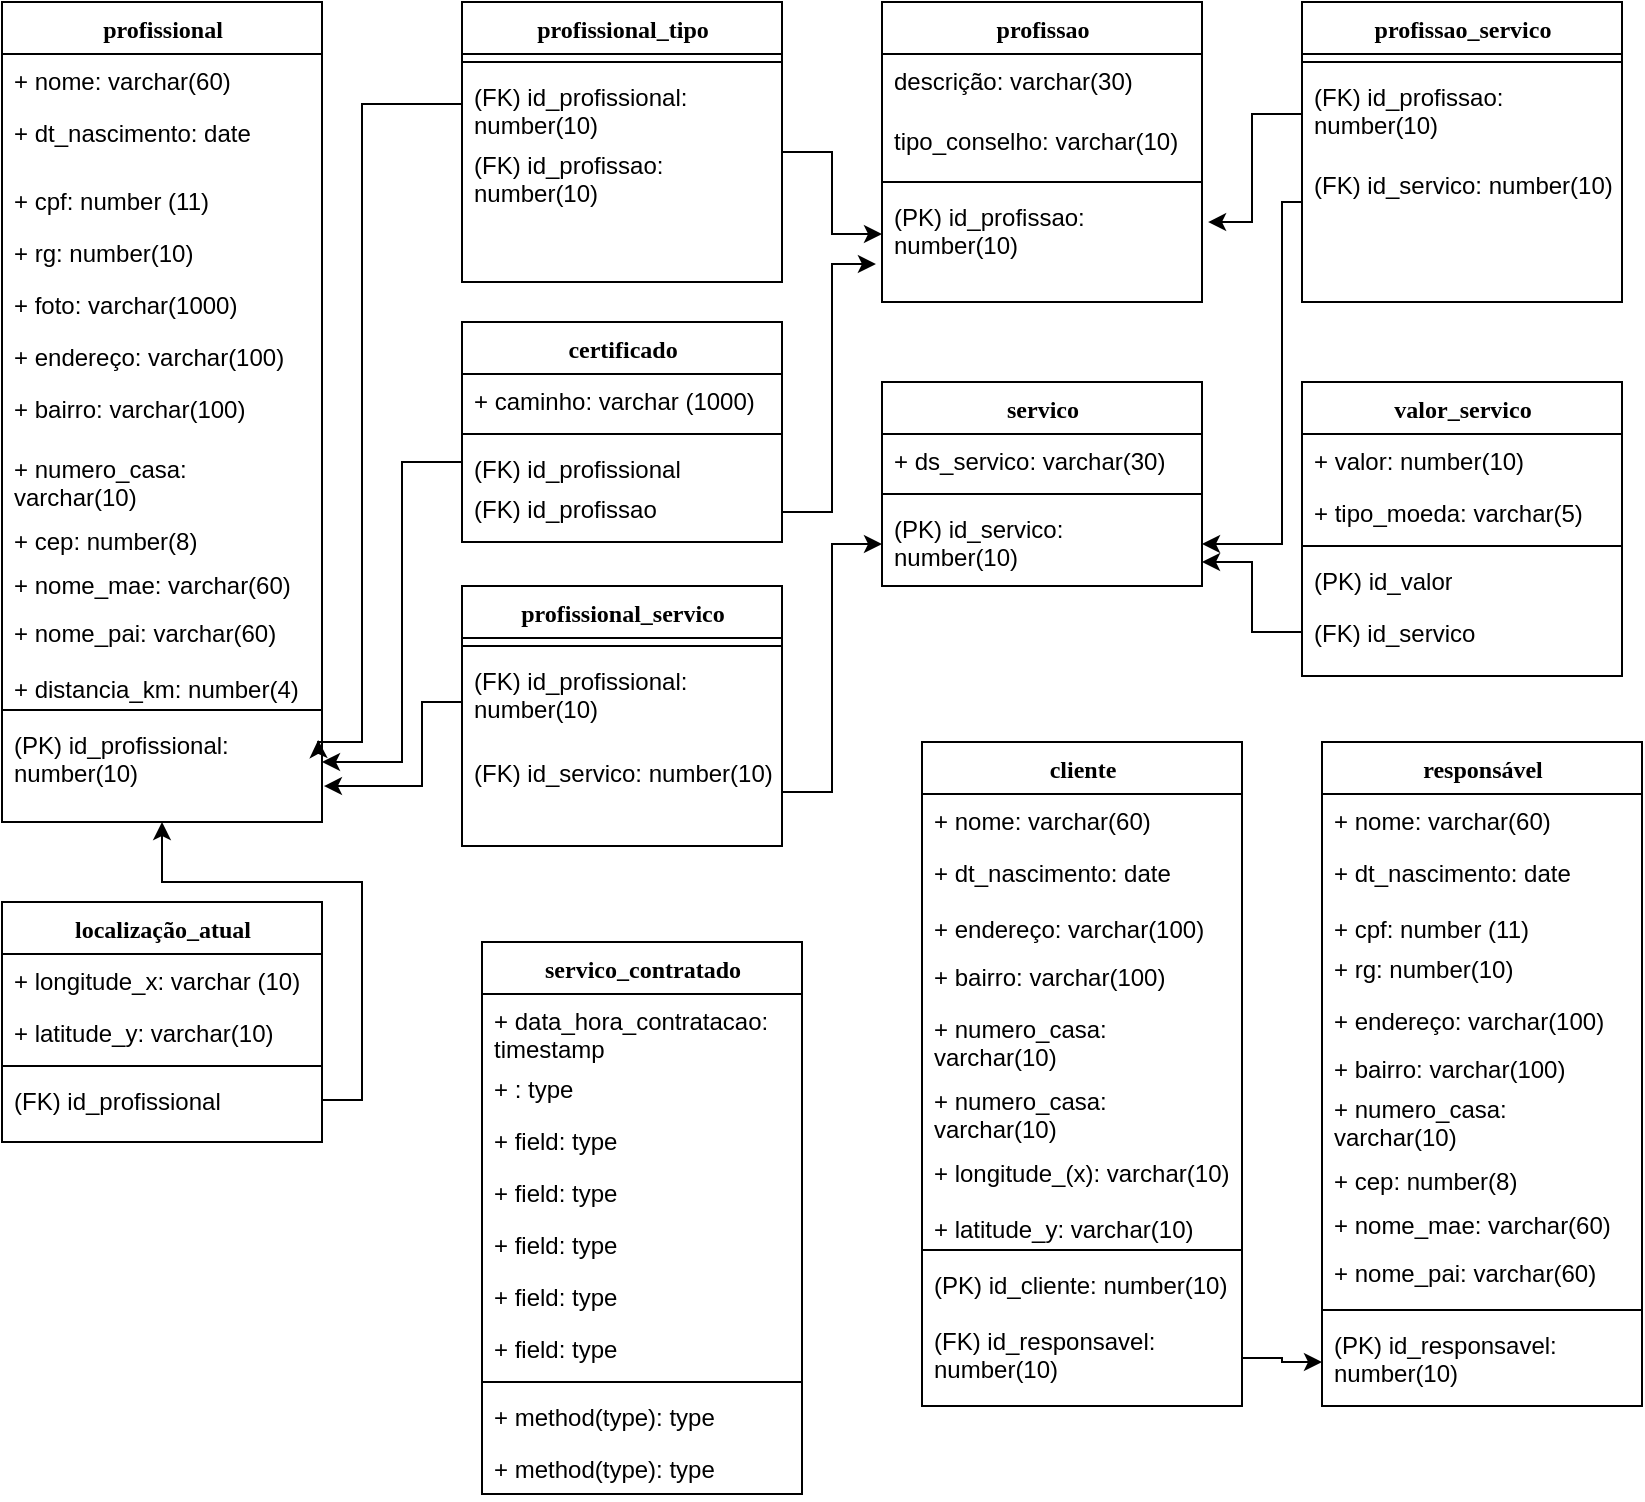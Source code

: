 <mxfile version="23.0.2" type="github">
  <diagram name="Page-1" id="9f46799a-70d6-7492-0946-bef42562c5a5">
    <mxGraphModel dx="794" dy="475" grid="1" gridSize="10" guides="1" tooltips="1" connect="1" arrows="1" fold="1" page="1" pageScale="1" pageWidth="1100" pageHeight="850" background="none" math="0" shadow="0">
      <root>
        <mxCell id="0" />
        <mxCell id="1" parent="0" />
        <mxCell id="78961159f06e98e8-17" value="profissional" style="swimlane;html=1;fontStyle=1;align=center;verticalAlign=top;childLayout=stackLayout;horizontal=1;startSize=26;horizontalStack=0;resizeParent=1;resizeLast=0;collapsible=1;marginBottom=0;swimlaneFillColor=#ffffff;rounded=0;shadow=0;comic=0;labelBackgroundColor=none;strokeWidth=1;fillColor=none;fontFamily=Verdana;fontSize=12" parent="1" vertex="1">
          <mxGeometry x="90" y="40" width="160" height="410" as="geometry" />
        </mxCell>
        <mxCell id="78961159f06e98e8-21" value="+ nome: varchar(60)" style="text;html=1;strokeColor=none;fillColor=none;align=left;verticalAlign=top;spacingLeft=4;spacingRight=4;whiteSpace=wrap;overflow=hidden;rotatable=0;points=[[0,0.5],[1,0.5]];portConstraint=eastwest;" parent="78961159f06e98e8-17" vertex="1">
          <mxGeometry y="26" width="160" height="26" as="geometry" />
        </mxCell>
        <mxCell id="78961159f06e98e8-23" value="+ dt_nascimento: date" style="text;html=1;strokeColor=none;fillColor=none;align=left;verticalAlign=top;spacingLeft=4;spacingRight=4;whiteSpace=wrap;overflow=hidden;rotatable=0;points=[[0,0.5],[1,0.5]];portConstraint=eastwest;" parent="78961159f06e98e8-17" vertex="1">
          <mxGeometry y="52" width="160" height="34" as="geometry" />
        </mxCell>
        <mxCell id="78961159f06e98e8-26" value="+ cpf: number (11)" style="text;html=1;strokeColor=none;fillColor=none;align=left;verticalAlign=top;spacingLeft=4;spacingRight=4;whiteSpace=wrap;overflow=hidden;rotatable=0;points=[[0,0.5],[1,0.5]];portConstraint=eastwest;" parent="78961159f06e98e8-17" vertex="1">
          <mxGeometry y="86" width="160" height="26" as="geometry" />
        </mxCell>
        <mxCell id="-5gncr0m-K-0K753k8j8-2" value="+ rg: number(10)" style="text;html=1;strokeColor=none;fillColor=none;align=left;verticalAlign=top;spacingLeft=4;spacingRight=4;whiteSpace=wrap;overflow=hidden;rotatable=0;points=[[0,0.5],[1,0.5]];portConstraint=eastwest;" vertex="1" parent="78961159f06e98e8-17">
          <mxGeometry y="112" width="160" height="26" as="geometry" />
        </mxCell>
        <mxCell id="-5gncr0m-K-0K753k8j8-3" value="+ foto: varchar(1000)" style="text;html=1;strokeColor=none;fillColor=none;align=left;verticalAlign=top;spacingLeft=4;spacingRight=4;whiteSpace=wrap;overflow=hidden;rotatable=0;points=[[0,0.5],[1,0.5]];portConstraint=eastwest;" vertex="1" parent="78961159f06e98e8-17">
          <mxGeometry y="138" width="160" height="26" as="geometry" />
        </mxCell>
        <mxCell id="-5gncr0m-K-0K753k8j8-4" value="+ endereço: varchar(100)" style="text;html=1;strokeColor=none;fillColor=none;align=left;verticalAlign=top;spacingLeft=4;spacingRight=4;whiteSpace=wrap;overflow=hidden;rotatable=0;points=[[0,0.5],[1,0.5]];portConstraint=eastwest;" vertex="1" parent="78961159f06e98e8-17">
          <mxGeometry y="164" width="160" height="26" as="geometry" />
        </mxCell>
        <mxCell id="-5gncr0m-K-0K753k8j8-5" value="+ bairro: varchar(100)" style="text;html=1;strokeColor=none;fillColor=none;align=left;verticalAlign=top;spacingLeft=4;spacingRight=4;whiteSpace=wrap;overflow=hidden;rotatable=0;points=[[0,0.5],[1,0.5]];portConstraint=eastwest;" vertex="1" parent="78961159f06e98e8-17">
          <mxGeometry y="190" width="160" height="30" as="geometry" />
        </mxCell>
        <mxCell id="-5gncr0m-K-0K753k8j8-6" value="+ numero_casa: varchar(10)" style="text;html=1;strokeColor=none;fillColor=none;align=left;verticalAlign=top;spacingLeft=4;spacingRight=4;whiteSpace=wrap;overflow=hidden;rotatable=0;points=[[0,0.5],[1,0.5]];portConstraint=eastwest;" vertex="1" parent="78961159f06e98e8-17">
          <mxGeometry y="220" width="160" height="36" as="geometry" />
        </mxCell>
        <mxCell id="-5gncr0m-K-0K753k8j8-49" value="+ cep: number(8)" style="text;html=1;strokeColor=none;fillColor=none;align=left;verticalAlign=top;spacingLeft=4;spacingRight=4;whiteSpace=wrap;overflow=hidden;rotatable=0;points=[[0,0.5],[1,0.5]];portConstraint=eastwest;" vertex="1" parent="78961159f06e98e8-17">
          <mxGeometry y="256" width="160" height="22" as="geometry" />
        </mxCell>
        <mxCell id="-5gncr0m-K-0K753k8j8-7" value="+ nome_mae: varchar(60)" style="text;html=1;strokeColor=none;fillColor=none;align=left;verticalAlign=top;spacingLeft=4;spacingRight=4;whiteSpace=wrap;overflow=hidden;rotatable=0;points=[[0,0.5],[1,0.5]];portConstraint=eastwest;" vertex="1" parent="78961159f06e98e8-17">
          <mxGeometry y="278" width="160" height="24" as="geometry" />
        </mxCell>
        <mxCell id="78961159f06e98e8-24" value="+ nome_pai: varchar(60)" style="text;html=1;strokeColor=none;fillColor=none;align=left;verticalAlign=top;spacingLeft=4;spacingRight=4;whiteSpace=wrap;overflow=hidden;rotatable=0;points=[[0,0.5],[1,0.5]];portConstraint=eastwest;" parent="78961159f06e98e8-17" vertex="1">
          <mxGeometry y="302" width="160" height="28" as="geometry" />
        </mxCell>
        <mxCell id="-5gncr0m-K-0K753k8j8-13" value="+ distancia_km: number(4)" style="text;html=1;strokeColor=none;fillColor=none;align=left;verticalAlign=top;spacingLeft=4;spacingRight=4;whiteSpace=wrap;overflow=hidden;rotatable=0;points=[[0,0.5],[1,0.5]];portConstraint=eastwest;" vertex="1" parent="78961159f06e98e8-17">
          <mxGeometry y="330" width="160" height="20" as="geometry" />
        </mxCell>
        <mxCell id="78961159f06e98e8-19" value="" style="line;html=1;strokeWidth=1;fillColor=none;align=left;verticalAlign=middle;spacingTop=-1;spacingLeft=3;spacingRight=3;rotatable=0;labelPosition=right;points=[];portConstraint=eastwest;" parent="78961159f06e98e8-17" vertex="1">
          <mxGeometry y="350" width="160" height="8" as="geometry" />
        </mxCell>
        <mxCell id="78961159f06e98e8-25" value="(PK) id_profissional: number(10)" style="text;html=1;strokeColor=none;fillColor=none;align=left;verticalAlign=top;spacingLeft=4;spacingRight=4;whiteSpace=wrap;overflow=hidden;rotatable=0;points=[[0,0.5],[1,0.5]];portConstraint=eastwest;" parent="78961159f06e98e8-17" vertex="1">
          <mxGeometry y="358" width="160" height="44" as="geometry" />
        </mxCell>
        <mxCell id="78961159f06e98e8-30" value="profissao" style="swimlane;html=1;fontStyle=1;align=center;verticalAlign=top;childLayout=stackLayout;horizontal=1;startSize=26;horizontalStack=0;resizeParent=1;resizeLast=0;collapsible=1;marginBottom=0;swimlaneFillColor=#ffffff;rounded=0;shadow=0;comic=0;labelBackgroundColor=none;strokeWidth=1;fillColor=none;fontFamily=Verdana;fontSize=12" parent="1" vertex="1">
          <mxGeometry x="530" y="40" width="160" height="150" as="geometry" />
        </mxCell>
        <mxCell id="78961159f06e98e8-32" value="descrição: varchar(30)" style="text;html=1;strokeColor=none;fillColor=none;align=left;verticalAlign=top;spacingLeft=4;spacingRight=4;whiteSpace=wrap;overflow=hidden;rotatable=0;points=[[0,0.5],[1,0.5]];portConstraint=eastwest;" parent="78961159f06e98e8-30" vertex="1">
          <mxGeometry y="26" width="160" height="30" as="geometry" />
        </mxCell>
        <mxCell id="-5gncr0m-K-0K753k8j8-1" value="tipo_conselho: varchar(10)" style="text;html=1;strokeColor=none;fillColor=none;align=left;verticalAlign=top;spacingLeft=4;spacingRight=4;whiteSpace=wrap;overflow=hidden;rotatable=0;points=[[0,0.5],[1,0.5]];portConstraint=eastwest;" vertex="1" parent="78961159f06e98e8-30">
          <mxGeometry y="56" width="160" height="30" as="geometry" />
        </mxCell>
        <mxCell id="78961159f06e98e8-38" value="" style="line;html=1;strokeWidth=1;fillColor=none;align=left;verticalAlign=middle;spacingTop=-1;spacingLeft=3;spacingRight=3;rotatable=0;labelPosition=right;points=[];portConstraint=eastwest;" parent="78961159f06e98e8-30" vertex="1">
          <mxGeometry y="86" width="160" height="8" as="geometry" />
        </mxCell>
        <mxCell id="78961159f06e98e8-31" value="(PK) id_profissao: number(10)" style="text;html=1;strokeColor=none;fillColor=none;align=left;verticalAlign=top;spacingLeft=4;spacingRight=4;whiteSpace=wrap;overflow=hidden;rotatable=0;points=[[0,0.5],[1,0.5]];portConstraint=eastwest;" parent="78961159f06e98e8-30" vertex="1">
          <mxGeometry y="94" width="160" height="44" as="geometry" />
        </mxCell>
        <mxCell id="78961159f06e98e8-43" value="servico" style="swimlane;html=1;fontStyle=1;align=center;verticalAlign=top;childLayout=stackLayout;horizontal=1;startSize=26;horizontalStack=0;resizeParent=1;resizeLast=0;collapsible=1;marginBottom=0;swimlaneFillColor=#ffffff;rounded=0;shadow=0;comic=0;labelBackgroundColor=none;strokeWidth=1;fillColor=none;fontFamily=Verdana;fontSize=12" parent="1" vertex="1">
          <mxGeometry x="530" y="230" width="160" height="102" as="geometry" />
        </mxCell>
        <mxCell id="78961159f06e98e8-44" value="+ ds_servico: varchar(30)" style="text;html=1;strokeColor=none;fillColor=none;align=left;verticalAlign=top;spacingLeft=4;spacingRight=4;whiteSpace=wrap;overflow=hidden;rotatable=0;points=[[0,0.5],[1,0.5]];portConstraint=eastwest;" parent="78961159f06e98e8-43" vertex="1">
          <mxGeometry y="26" width="160" height="26" as="geometry" />
        </mxCell>
        <mxCell id="78961159f06e98e8-51" value="" style="line;html=1;strokeWidth=1;fillColor=none;align=left;verticalAlign=middle;spacingTop=-1;spacingLeft=3;spacingRight=3;rotatable=0;labelPosition=right;points=[];portConstraint=eastwest;" parent="78961159f06e98e8-43" vertex="1">
          <mxGeometry y="52" width="160" height="8" as="geometry" />
        </mxCell>
        <mxCell id="78961159f06e98e8-52" value="(PK) id_servico: number(10)" style="text;html=1;strokeColor=none;fillColor=none;align=left;verticalAlign=top;spacingLeft=4;spacingRight=4;whiteSpace=wrap;overflow=hidden;rotatable=0;points=[[0,0.5],[1,0.5]];portConstraint=eastwest;" parent="78961159f06e98e8-43" vertex="1">
          <mxGeometry y="60" width="160" height="42" as="geometry" />
        </mxCell>
        <mxCell id="78961159f06e98e8-56" value="profissional_tipo" style="swimlane;html=1;fontStyle=1;align=center;verticalAlign=top;childLayout=stackLayout;horizontal=1;startSize=26;horizontalStack=0;resizeParent=1;resizeLast=0;collapsible=1;marginBottom=0;swimlaneFillColor=#ffffff;rounded=0;shadow=0;comic=0;labelBackgroundColor=none;strokeWidth=1;fillColor=none;fontFamily=Verdana;fontSize=12" parent="1" vertex="1">
          <mxGeometry x="320" y="40" width="160" height="140" as="geometry" />
        </mxCell>
        <mxCell id="78961159f06e98e8-64" value="" style="line;html=1;strokeWidth=1;fillColor=none;align=left;verticalAlign=middle;spacingTop=-1;spacingLeft=3;spacingRight=3;rotatable=0;labelPosition=right;points=[];portConstraint=eastwest;" parent="78961159f06e98e8-56" vertex="1">
          <mxGeometry y="26" width="160" height="8" as="geometry" />
        </mxCell>
        <mxCell id="78961159f06e98e8-57" value="(FK) id_profissional: number(10)" style="text;html=1;strokeColor=none;fillColor=none;align=left;verticalAlign=top;spacingLeft=4;spacingRight=4;whiteSpace=wrap;overflow=hidden;rotatable=0;points=[[0,0.5],[1,0.5]];portConstraint=eastwest;" parent="78961159f06e98e8-56" vertex="1">
          <mxGeometry y="34" width="160" height="34" as="geometry" />
        </mxCell>
        <mxCell id="-5gncr0m-K-0K753k8j8-11" value="(FK) id_profissao: number(10)" style="text;strokeColor=none;align=left;fillColor=none;html=1;verticalAlign=top;whiteSpace=wrap;rounded=0;spacingLeft=4;" vertex="1" parent="78961159f06e98e8-56">
          <mxGeometry y="68" width="160" height="14" as="geometry" />
        </mxCell>
        <mxCell id="-5gncr0m-K-0K753k8j8-50" style="edgeStyle=orthogonalEdgeStyle;rounded=0;orthogonalLoop=1;jettySize=auto;html=1;entryX=0.5;entryY=1;entryDx=0;entryDy=0;exitX=1;exitY=0.5;exitDx=0;exitDy=0;" edge="1" parent="1" source="78961159f06e98e8-78" target="78961159f06e98e8-17">
          <mxGeometry relative="1" as="geometry">
            <Array as="points">
              <mxPoint x="270" y="589" />
              <mxPoint x="270" y="480" />
              <mxPoint x="170" y="480" />
            </Array>
          </mxGeometry>
        </mxCell>
        <mxCell id="78961159f06e98e8-69" value="localização_atual" style="swimlane;html=1;fontStyle=1;align=center;verticalAlign=top;childLayout=stackLayout;horizontal=1;startSize=26;horizontalStack=0;resizeParent=1;resizeLast=0;collapsible=1;marginBottom=0;swimlaneFillColor=#ffffff;rounded=0;shadow=0;comic=0;labelBackgroundColor=none;strokeWidth=1;fillColor=none;fontFamily=Verdana;fontSize=12" parent="1" vertex="1">
          <mxGeometry x="90" y="490" width="160" height="120" as="geometry" />
        </mxCell>
        <mxCell id="78961159f06e98e8-70" value="+ longitude_x: varchar (10)" style="text;html=1;strokeColor=none;fillColor=none;align=left;verticalAlign=top;spacingLeft=4;spacingRight=4;whiteSpace=wrap;overflow=hidden;rotatable=0;points=[[0,0.5],[1,0.5]];portConstraint=eastwest;" parent="78961159f06e98e8-69" vertex="1">
          <mxGeometry y="26" width="160" height="26" as="geometry" />
        </mxCell>
        <mxCell id="78961159f06e98e8-71" value="+ latitude_y: varchar(10)" style="text;html=1;strokeColor=none;fillColor=none;align=left;verticalAlign=top;spacingLeft=4;spacingRight=4;whiteSpace=wrap;overflow=hidden;rotatable=0;points=[[0,0.5],[1,0.5]];portConstraint=eastwest;" parent="78961159f06e98e8-69" vertex="1">
          <mxGeometry y="52" width="160" height="26" as="geometry" />
        </mxCell>
        <mxCell id="78961159f06e98e8-77" value="" style="line;html=1;strokeWidth=1;fillColor=none;align=left;verticalAlign=middle;spacingTop=-1;spacingLeft=3;spacingRight=3;rotatable=0;labelPosition=right;points=[];portConstraint=eastwest;" parent="78961159f06e98e8-69" vertex="1">
          <mxGeometry y="78" width="160" height="8" as="geometry" />
        </mxCell>
        <mxCell id="78961159f06e98e8-78" value="(FK) id_profissional" style="text;html=1;strokeColor=none;fillColor=none;align=left;verticalAlign=top;spacingLeft=4;spacingRight=4;whiteSpace=wrap;overflow=hidden;rotatable=0;points=[[0,0.5],[1,0.5]];portConstraint=eastwest;" parent="78961159f06e98e8-69" vertex="1">
          <mxGeometry y="86" width="160" height="26" as="geometry" />
        </mxCell>
        <mxCell id="78961159f06e98e8-82" value="servico_contratado" style="swimlane;html=1;fontStyle=1;align=center;verticalAlign=top;childLayout=stackLayout;horizontal=1;startSize=26;horizontalStack=0;resizeParent=1;resizeLast=0;collapsible=1;marginBottom=0;swimlaneFillColor=#ffffff;rounded=0;shadow=0;comic=0;labelBackgroundColor=none;strokeWidth=1;fillColor=none;fontFamily=Verdana;fontSize=12" parent="1" vertex="1">
          <mxGeometry x="330" y="510" width="160" height="276" as="geometry" />
        </mxCell>
        <mxCell id="78961159f06e98e8-83" value="+ data_hora_contratacao: timestamp" style="text;html=1;strokeColor=none;fillColor=none;align=left;verticalAlign=top;spacingLeft=4;spacingRight=4;whiteSpace=wrap;overflow=hidden;rotatable=0;points=[[0,0.5],[1,0.5]];portConstraint=eastwest;" parent="78961159f06e98e8-82" vertex="1">
          <mxGeometry y="26" width="160" height="34" as="geometry" />
        </mxCell>
        <mxCell id="78961159f06e98e8-84" value="+ : type" style="text;html=1;strokeColor=none;fillColor=none;align=left;verticalAlign=top;spacingLeft=4;spacingRight=4;whiteSpace=wrap;overflow=hidden;rotatable=0;points=[[0,0.5],[1,0.5]];portConstraint=eastwest;" parent="78961159f06e98e8-82" vertex="1">
          <mxGeometry y="60" width="160" height="26" as="geometry" />
        </mxCell>
        <mxCell id="78961159f06e98e8-85" value="+ field: type" style="text;html=1;strokeColor=none;fillColor=none;align=left;verticalAlign=top;spacingLeft=4;spacingRight=4;whiteSpace=wrap;overflow=hidden;rotatable=0;points=[[0,0.5],[1,0.5]];portConstraint=eastwest;" parent="78961159f06e98e8-82" vertex="1">
          <mxGeometry y="86" width="160" height="26" as="geometry" />
        </mxCell>
        <mxCell id="78961159f06e98e8-86" value="+ field: type" style="text;html=1;strokeColor=none;fillColor=none;align=left;verticalAlign=top;spacingLeft=4;spacingRight=4;whiteSpace=wrap;overflow=hidden;rotatable=0;points=[[0,0.5],[1,0.5]];portConstraint=eastwest;" parent="78961159f06e98e8-82" vertex="1">
          <mxGeometry y="112" width="160" height="26" as="geometry" />
        </mxCell>
        <mxCell id="78961159f06e98e8-87" value="+ field: type" style="text;html=1;strokeColor=none;fillColor=none;align=left;verticalAlign=top;spacingLeft=4;spacingRight=4;whiteSpace=wrap;overflow=hidden;rotatable=0;points=[[0,0.5],[1,0.5]];portConstraint=eastwest;" parent="78961159f06e98e8-82" vertex="1">
          <mxGeometry y="138" width="160" height="26" as="geometry" />
        </mxCell>
        <mxCell id="78961159f06e98e8-88" value="+ field: type" style="text;html=1;strokeColor=none;fillColor=none;align=left;verticalAlign=top;spacingLeft=4;spacingRight=4;whiteSpace=wrap;overflow=hidden;rotatable=0;points=[[0,0.5],[1,0.5]];portConstraint=eastwest;" parent="78961159f06e98e8-82" vertex="1">
          <mxGeometry y="164" width="160" height="26" as="geometry" />
        </mxCell>
        <mxCell id="78961159f06e98e8-89" value="+ field: type" style="text;html=1;strokeColor=none;fillColor=none;align=left;verticalAlign=top;spacingLeft=4;spacingRight=4;whiteSpace=wrap;overflow=hidden;rotatable=0;points=[[0,0.5],[1,0.5]];portConstraint=eastwest;" parent="78961159f06e98e8-82" vertex="1">
          <mxGeometry y="190" width="160" height="26" as="geometry" />
        </mxCell>
        <mxCell id="78961159f06e98e8-90" value="" style="line;html=1;strokeWidth=1;fillColor=none;align=left;verticalAlign=middle;spacingTop=-1;spacingLeft=3;spacingRight=3;rotatable=0;labelPosition=right;points=[];portConstraint=eastwest;" parent="78961159f06e98e8-82" vertex="1">
          <mxGeometry y="216" width="160" height="8" as="geometry" />
        </mxCell>
        <mxCell id="78961159f06e98e8-91" value="+ method(type): type" style="text;html=1;strokeColor=none;fillColor=none;align=left;verticalAlign=top;spacingLeft=4;spacingRight=4;whiteSpace=wrap;overflow=hidden;rotatable=0;points=[[0,0.5],[1,0.5]];portConstraint=eastwest;" parent="78961159f06e98e8-82" vertex="1">
          <mxGeometry y="224" width="160" height="26" as="geometry" />
        </mxCell>
        <mxCell id="78961159f06e98e8-94" value="+ method(type): type" style="text;html=1;strokeColor=none;fillColor=none;align=left;verticalAlign=top;spacingLeft=4;spacingRight=4;whiteSpace=wrap;overflow=hidden;rotatable=0;points=[[0,0.5],[1,0.5]];portConstraint=eastwest;" parent="78961159f06e98e8-82" vertex="1">
          <mxGeometry y="250" width="160" height="26" as="geometry" />
        </mxCell>
        <mxCell id="78961159f06e98e8-95" value="profissional_servico" style="swimlane;html=1;fontStyle=1;align=center;verticalAlign=top;childLayout=stackLayout;horizontal=1;startSize=26;horizontalStack=0;resizeParent=1;resizeLast=0;collapsible=1;marginBottom=0;swimlaneFillColor=#ffffff;rounded=0;shadow=0;comic=0;labelBackgroundColor=none;strokeWidth=1;fillColor=none;fontFamily=Verdana;fontSize=12" parent="1" vertex="1">
          <mxGeometry x="320" y="332" width="160" height="130" as="geometry" />
        </mxCell>
        <mxCell id="78961159f06e98e8-103" value="" style="line;html=1;strokeWidth=1;fillColor=none;align=left;verticalAlign=middle;spacingTop=-1;spacingLeft=3;spacingRight=3;rotatable=0;labelPosition=right;points=[];portConstraint=eastwest;" parent="78961159f06e98e8-95" vertex="1">
          <mxGeometry y="26" width="160" height="8" as="geometry" />
        </mxCell>
        <mxCell id="78961159f06e98e8-104" value="(FK) id_profissional: number(10)" style="text;html=1;strokeColor=none;fillColor=none;align=left;verticalAlign=top;spacingLeft=4;spacingRight=4;whiteSpace=wrap;overflow=hidden;rotatable=0;points=[[0,0.5],[1,0.5]];portConstraint=eastwest;" parent="78961159f06e98e8-95" vertex="1">
          <mxGeometry y="34" width="160" height="46" as="geometry" />
        </mxCell>
        <mxCell id="-5gncr0m-K-0K753k8j8-15" value="(FK) id_servico: number(10)" style="text;html=1;strokeColor=none;fillColor=none;align=left;verticalAlign=top;spacingLeft=4;spacingRight=4;whiteSpace=wrap;overflow=hidden;rotatable=0;points=[[0,0.5],[1,0.5]];portConstraint=eastwest;" vertex="1" parent="78961159f06e98e8-95">
          <mxGeometry y="80" width="160" height="46" as="geometry" />
        </mxCell>
        <mxCell id="78961159f06e98e8-108" value="valor_servico" style="swimlane;html=1;fontStyle=1;align=center;verticalAlign=top;childLayout=stackLayout;horizontal=1;startSize=26;horizontalStack=0;resizeParent=1;resizeLast=0;collapsible=1;marginBottom=0;swimlaneFillColor=#ffffff;rounded=0;shadow=0;comic=0;labelBackgroundColor=none;strokeWidth=1;fillColor=none;fontFamily=Verdana;fontSize=12" parent="1" vertex="1">
          <mxGeometry x="740" y="230.0" width="160" height="147" as="geometry" />
        </mxCell>
        <mxCell id="78961159f06e98e8-109" value="+ valor: number(10)" style="text;html=1;strokeColor=none;fillColor=none;align=left;verticalAlign=top;spacingLeft=4;spacingRight=4;whiteSpace=wrap;overflow=hidden;rotatable=0;points=[[0,0.5],[1,0.5]];portConstraint=eastwest;" parent="78961159f06e98e8-108" vertex="1">
          <mxGeometry y="26" width="160" height="26" as="geometry" />
        </mxCell>
        <mxCell id="78961159f06e98e8-110" value="+ tipo_moeda: varchar(5)" style="text;html=1;strokeColor=none;fillColor=none;align=left;verticalAlign=top;spacingLeft=4;spacingRight=4;whiteSpace=wrap;overflow=hidden;rotatable=0;points=[[0,0.5],[1,0.5]];portConstraint=eastwest;" parent="78961159f06e98e8-108" vertex="1">
          <mxGeometry y="52" width="160" height="26" as="geometry" />
        </mxCell>
        <mxCell id="78961159f06e98e8-116" value="" style="line;html=1;strokeWidth=1;fillColor=none;align=left;verticalAlign=middle;spacingTop=-1;spacingLeft=3;spacingRight=3;rotatable=0;labelPosition=right;points=[];portConstraint=eastwest;" parent="78961159f06e98e8-108" vertex="1">
          <mxGeometry y="78" width="160" height="8" as="geometry" />
        </mxCell>
        <mxCell id="78961159f06e98e8-117" value="(PK) id_valor" style="text;html=1;strokeColor=none;fillColor=none;align=left;verticalAlign=top;spacingLeft=4;spacingRight=4;whiteSpace=wrap;overflow=hidden;rotatable=0;points=[[0,0.5],[1,0.5]];portConstraint=eastwest;" parent="78961159f06e98e8-108" vertex="1">
          <mxGeometry y="86" width="160" height="26" as="geometry" />
        </mxCell>
        <mxCell id="78961159f06e98e8-120" value="(FK) id_servico" style="text;html=1;strokeColor=none;fillColor=none;align=left;verticalAlign=top;spacingLeft=4;spacingRight=4;whiteSpace=wrap;overflow=hidden;rotatable=0;points=[[0,0.5],[1,0.5]];portConstraint=eastwest;" parent="78961159f06e98e8-108" vertex="1">
          <mxGeometry y="112" width="160" height="26" as="geometry" />
        </mxCell>
        <mxCell id="-5gncr0m-K-0K753k8j8-10" value="" style="edgeStyle=orthogonalEdgeStyle;rounded=0;orthogonalLoop=1;jettySize=auto;html=1;entryX=0.988;entryY=0.25;entryDx=0;entryDy=0;entryPerimeter=0;" edge="1" parent="1" source="78961159f06e98e8-57" target="78961159f06e98e8-25">
          <mxGeometry relative="1" as="geometry">
            <Array as="points">
              <mxPoint x="270" y="91" />
              <mxPoint x="270" y="410" />
            </Array>
          </mxGeometry>
        </mxCell>
        <mxCell id="-5gncr0m-K-0K753k8j8-12" style="edgeStyle=orthogonalEdgeStyle;rounded=0;orthogonalLoop=1;jettySize=auto;html=1;entryX=0;entryY=0.5;entryDx=0;entryDy=0;exitX=1;exitY=0.5;exitDx=0;exitDy=0;" edge="1" parent="1" source="-5gncr0m-K-0K753k8j8-11" target="78961159f06e98e8-31">
          <mxGeometry relative="1" as="geometry" />
        </mxCell>
        <mxCell id="-5gncr0m-K-0K753k8j8-19" style="edgeStyle=orthogonalEdgeStyle;rounded=0;orthogonalLoop=1;jettySize=auto;html=1;entryX=1.006;entryY=0.773;entryDx=0;entryDy=0;exitX=0;exitY=0.5;exitDx=0;exitDy=0;entryPerimeter=0;" edge="1" parent="1" source="78961159f06e98e8-104" target="78961159f06e98e8-25">
          <mxGeometry relative="1" as="geometry">
            <Array as="points">
              <mxPoint x="320" y="390" />
              <mxPoint x="300" y="390" />
              <mxPoint x="300" y="432" />
            </Array>
          </mxGeometry>
        </mxCell>
        <mxCell id="-5gncr0m-K-0K753k8j8-20" style="edgeStyle=orthogonalEdgeStyle;rounded=0;orthogonalLoop=1;jettySize=auto;html=1;entryX=0;entryY=0.5;entryDx=0;entryDy=0;" edge="1" parent="1" source="-5gncr0m-K-0K753k8j8-15" target="78961159f06e98e8-52">
          <mxGeometry relative="1" as="geometry" />
        </mxCell>
        <mxCell id="-5gncr0m-K-0K753k8j8-21" style="edgeStyle=orthogonalEdgeStyle;rounded=0;orthogonalLoop=1;jettySize=auto;html=1;exitX=0;exitY=0.5;exitDx=0;exitDy=0;" edge="1" parent="1" source="78961159f06e98e8-120">
          <mxGeometry relative="1" as="geometry">
            <mxPoint x="690" y="320" as="targetPoint" />
            <Array as="points">
              <mxPoint x="715" y="355" />
              <mxPoint x="715" y="320" />
              <mxPoint x="690" y="320" />
            </Array>
          </mxGeometry>
        </mxCell>
        <mxCell id="-5gncr0m-K-0K753k8j8-22" value="profissao_servico" style="swimlane;html=1;fontStyle=1;align=center;verticalAlign=top;childLayout=stackLayout;horizontal=1;startSize=26;horizontalStack=0;resizeParent=1;resizeLast=0;collapsible=1;marginBottom=0;swimlaneFillColor=#ffffff;rounded=0;shadow=0;comic=0;labelBackgroundColor=none;strokeWidth=1;fillColor=none;fontFamily=Verdana;fontSize=12" vertex="1" parent="1">
          <mxGeometry x="740" y="40" width="160" height="150" as="geometry" />
        </mxCell>
        <mxCell id="-5gncr0m-K-0K753k8j8-25" value="" style="line;html=1;strokeWidth=1;fillColor=none;align=left;verticalAlign=middle;spacingTop=-1;spacingLeft=3;spacingRight=3;rotatable=0;labelPosition=right;points=[];portConstraint=eastwest;" vertex="1" parent="-5gncr0m-K-0K753k8j8-22">
          <mxGeometry y="26" width="160" height="8" as="geometry" />
        </mxCell>
        <mxCell id="-5gncr0m-K-0K753k8j8-26" value="(FK) id_profissao: number(10)" style="text;html=1;strokeColor=none;fillColor=none;align=left;verticalAlign=top;spacingLeft=4;spacingRight=4;whiteSpace=wrap;overflow=hidden;rotatable=0;points=[[0,0.5],[1,0.5]];portConstraint=eastwest;" vertex="1" parent="-5gncr0m-K-0K753k8j8-22">
          <mxGeometry y="34" width="160" height="44" as="geometry" />
        </mxCell>
        <mxCell id="-5gncr0m-K-0K753k8j8-27" value="(FK) id_servico: number(10)" style="text;html=1;strokeColor=none;fillColor=none;align=left;verticalAlign=top;spacingLeft=4;spacingRight=4;whiteSpace=wrap;overflow=hidden;rotatable=0;points=[[0,0.5],[1,0.5]];portConstraint=eastwest;" vertex="1" parent="-5gncr0m-K-0K753k8j8-22">
          <mxGeometry y="78" width="160" height="44" as="geometry" />
        </mxCell>
        <mxCell id="-5gncr0m-K-0K753k8j8-28" style="edgeStyle=orthogonalEdgeStyle;rounded=0;orthogonalLoop=1;jettySize=auto;html=1;exitX=0;exitY=0.5;exitDx=0;exitDy=0;entryX=1.019;entryY=0.364;entryDx=0;entryDy=0;entryPerimeter=0;" edge="1" parent="1" source="-5gncr0m-K-0K753k8j8-26" target="78961159f06e98e8-31">
          <mxGeometry relative="1" as="geometry" />
        </mxCell>
        <mxCell id="-5gncr0m-K-0K753k8j8-29" style="edgeStyle=orthogonalEdgeStyle;rounded=0;orthogonalLoop=1;jettySize=auto;html=1;entryX=1;entryY=0.5;entryDx=0;entryDy=0;" edge="1" parent="1" source="-5gncr0m-K-0K753k8j8-27" target="78961159f06e98e8-52">
          <mxGeometry relative="1" as="geometry">
            <mxPoint x="700" y="310" as="targetPoint" />
            <Array as="points">
              <mxPoint x="730" y="140" />
              <mxPoint x="730" y="311" />
            </Array>
          </mxGeometry>
        </mxCell>
        <mxCell id="-5gncr0m-K-0K753k8j8-31" value="cliente" style="swimlane;html=1;fontStyle=1;align=center;verticalAlign=top;childLayout=stackLayout;horizontal=1;startSize=26;horizontalStack=0;resizeParent=1;resizeLast=0;collapsible=1;marginBottom=0;swimlaneFillColor=#ffffff;rounded=0;shadow=0;comic=0;labelBackgroundColor=none;strokeWidth=1;fillColor=none;fontFamily=Verdana;fontSize=12" vertex="1" parent="1">
          <mxGeometry x="550" y="410" width="160" height="332" as="geometry" />
        </mxCell>
        <mxCell id="-5gncr0m-K-0K753k8j8-32" value="+ nome: varchar(60)" style="text;html=1;strokeColor=none;fillColor=none;align=left;verticalAlign=top;spacingLeft=4;spacingRight=4;whiteSpace=wrap;overflow=hidden;rotatable=0;points=[[0,0.5],[1,0.5]];portConstraint=eastwest;" vertex="1" parent="-5gncr0m-K-0K753k8j8-31">
          <mxGeometry y="26" width="160" height="26" as="geometry" />
        </mxCell>
        <mxCell id="-5gncr0m-K-0K753k8j8-33" value="+ dt_nascimento: date" style="text;html=1;strokeColor=none;fillColor=none;align=left;verticalAlign=top;spacingLeft=4;spacingRight=4;whiteSpace=wrap;overflow=hidden;rotatable=0;points=[[0,0.5],[1,0.5]];portConstraint=eastwest;" vertex="1" parent="-5gncr0m-K-0K753k8j8-31">
          <mxGeometry y="52" width="160" height="28" as="geometry" />
        </mxCell>
        <mxCell id="-5gncr0m-K-0K753k8j8-37" value="+ endereço: varchar(100)" style="text;html=1;strokeColor=none;fillColor=none;align=left;verticalAlign=top;spacingLeft=4;spacingRight=4;whiteSpace=wrap;overflow=hidden;rotatable=0;points=[[0,0.5],[1,0.5]];portConstraint=eastwest;" vertex="1" parent="-5gncr0m-K-0K753k8j8-31">
          <mxGeometry y="80" width="160" height="24" as="geometry" />
        </mxCell>
        <mxCell id="-5gncr0m-K-0K753k8j8-38" value="+ bairro: varchar(100)" style="text;html=1;strokeColor=none;fillColor=none;align=left;verticalAlign=top;spacingLeft=4;spacingRight=4;whiteSpace=wrap;overflow=hidden;rotatable=0;points=[[0,0.5],[1,0.5]];portConstraint=eastwest;" vertex="1" parent="-5gncr0m-K-0K753k8j8-31">
          <mxGeometry y="104" width="160" height="26" as="geometry" />
        </mxCell>
        <mxCell id="-5gncr0m-K-0K753k8j8-39" value="+ numero_casa: varchar(10)" style="text;html=1;strokeColor=none;fillColor=none;align=left;verticalAlign=top;spacingLeft=4;spacingRight=4;whiteSpace=wrap;overflow=hidden;rotatable=0;points=[[0,0.5],[1,0.5]];portConstraint=eastwest;" vertex="1" parent="-5gncr0m-K-0K753k8j8-31">
          <mxGeometry y="130" width="160" height="36" as="geometry" />
        </mxCell>
        <mxCell id="-5gncr0m-K-0K753k8j8-52" value="+ numero_casa: varchar(10)" style="text;html=1;strokeColor=none;fillColor=none;align=left;verticalAlign=top;spacingLeft=4;spacingRight=4;whiteSpace=wrap;overflow=hidden;rotatable=0;points=[[0,0.5],[1,0.5]];portConstraint=eastwest;" vertex="1" parent="-5gncr0m-K-0K753k8j8-31">
          <mxGeometry y="166" width="160" height="36" as="geometry" />
        </mxCell>
        <mxCell id="-5gncr0m-K-0K753k8j8-51" value="+ longitude_(x): varchar(10)" style="text;html=1;strokeColor=none;fillColor=none;align=left;verticalAlign=top;spacingLeft=4;spacingRight=4;whiteSpace=wrap;overflow=hidden;rotatable=0;points=[[0,0.5],[1,0.5]];portConstraint=eastwest;" vertex="1" parent="-5gncr0m-K-0K753k8j8-31">
          <mxGeometry y="202" width="160" height="28" as="geometry" />
        </mxCell>
        <mxCell id="-5gncr0m-K-0K753k8j8-53" value="+ latitude_y: varchar(10)" style="text;html=1;strokeColor=none;fillColor=none;align=left;verticalAlign=top;spacingLeft=4;spacingRight=4;whiteSpace=wrap;overflow=hidden;rotatable=0;points=[[0,0.5],[1,0.5]];portConstraint=eastwest;" vertex="1" parent="-5gncr0m-K-0K753k8j8-31">
          <mxGeometry y="230" width="160" height="20" as="geometry" />
        </mxCell>
        <mxCell id="-5gncr0m-K-0K753k8j8-43" value="" style="line;html=1;strokeWidth=1;fillColor=none;align=left;verticalAlign=middle;spacingTop=-1;spacingLeft=3;spacingRight=3;rotatable=0;labelPosition=right;points=[];portConstraint=eastwest;" vertex="1" parent="-5gncr0m-K-0K753k8j8-31">
          <mxGeometry y="250" width="160" height="8" as="geometry" />
        </mxCell>
        <mxCell id="-5gncr0m-K-0K753k8j8-44" value="(PK) id_cliente: number(10)" style="text;html=1;strokeColor=none;fillColor=none;align=left;verticalAlign=top;spacingLeft=4;spacingRight=4;whiteSpace=wrap;overflow=hidden;rotatable=0;points=[[0,0.5],[1,0.5]];portConstraint=eastwest;" vertex="1" parent="-5gncr0m-K-0K753k8j8-31">
          <mxGeometry y="258" width="160" height="28" as="geometry" />
        </mxCell>
        <mxCell id="-5gncr0m-K-0K753k8j8-45" value="(FK) id_responsavel: number(10)" style="text;html=1;strokeColor=none;fillColor=none;align=left;verticalAlign=top;spacingLeft=4;spacingRight=4;whiteSpace=wrap;overflow=hidden;rotatable=0;points=[[0,0.5],[1,0.5]];portConstraint=eastwest;" vertex="1" parent="-5gncr0m-K-0K753k8j8-31">
          <mxGeometry y="286" width="160" height="44" as="geometry" />
        </mxCell>
        <mxCell id="-5gncr0m-K-0K753k8j8-66" value="responsável" style="swimlane;html=1;fontStyle=1;align=center;verticalAlign=top;childLayout=stackLayout;horizontal=1;startSize=26;horizontalStack=0;resizeParent=1;resizeLast=0;collapsible=1;marginBottom=0;swimlaneFillColor=#ffffff;rounded=0;shadow=0;comic=0;labelBackgroundColor=none;strokeWidth=1;fillColor=none;fontFamily=Verdana;fontSize=12" vertex="1" parent="1">
          <mxGeometry x="750" y="410" width="160" height="332" as="geometry" />
        </mxCell>
        <mxCell id="-5gncr0m-K-0K753k8j8-67" value="+ nome: varchar(60)" style="text;html=1;strokeColor=none;fillColor=none;align=left;verticalAlign=top;spacingLeft=4;spacingRight=4;whiteSpace=wrap;overflow=hidden;rotatable=0;points=[[0,0.5],[1,0.5]];portConstraint=eastwest;" vertex="1" parent="-5gncr0m-K-0K753k8j8-66">
          <mxGeometry y="26" width="160" height="26" as="geometry" />
        </mxCell>
        <mxCell id="-5gncr0m-K-0K753k8j8-68" value="+ dt_nascimento: date" style="text;html=1;strokeColor=none;fillColor=none;align=left;verticalAlign=top;spacingLeft=4;spacingRight=4;whiteSpace=wrap;overflow=hidden;rotatable=0;points=[[0,0.5],[1,0.5]];portConstraint=eastwest;" vertex="1" parent="-5gncr0m-K-0K753k8j8-66">
          <mxGeometry y="52" width="160" height="28" as="geometry" />
        </mxCell>
        <mxCell id="-5gncr0m-K-0K753k8j8-69" value="+ cpf: number (11)" style="text;html=1;strokeColor=none;fillColor=none;align=left;verticalAlign=top;spacingLeft=4;spacingRight=4;whiteSpace=wrap;overflow=hidden;rotatable=0;points=[[0,0.5],[1,0.5]];portConstraint=eastwest;" vertex="1" parent="-5gncr0m-K-0K753k8j8-66">
          <mxGeometry y="80" width="160" height="20" as="geometry" />
        </mxCell>
        <mxCell id="-5gncr0m-K-0K753k8j8-70" value="+ rg: number(10)" style="text;html=1;strokeColor=none;fillColor=none;align=left;verticalAlign=top;spacingLeft=4;spacingRight=4;whiteSpace=wrap;overflow=hidden;rotatable=0;points=[[0,0.5],[1,0.5]];portConstraint=eastwest;" vertex="1" parent="-5gncr0m-K-0K753k8j8-66">
          <mxGeometry y="100" width="160" height="26" as="geometry" />
        </mxCell>
        <mxCell id="-5gncr0m-K-0K753k8j8-72" value="+ endereço: varchar(100)" style="text;html=1;strokeColor=none;fillColor=none;align=left;verticalAlign=top;spacingLeft=4;spacingRight=4;whiteSpace=wrap;overflow=hidden;rotatable=0;points=[[0,0.5],[1,0.5]];portConstraint=eastwest;" vertex="1" parent="-5gncr0m-K-0K753k8j8-66">
          <mxGeometry y="126" width="160" height="24" as="geometry" />
        </mxCell>
        <mxCell id="-5gncr0m-K-0K753k8j8-73" value="+ bairro: varchar(100)" style="text;html=1;strokeColor=none;fillColor=none;align=left;verticalAlign=top;spacingLeft=4;spacingRight=4;whiteSpace=wrap;overflow=hidden;rotatable=0;points=[[0,0.5],[1,0.5]];portConstraint=eastwest;" vertex="1" parent="-5gncr0m-K-0K753k8j8-66">
          <mxGeometry y="150" width="160" height="20" as="geometry" />
        </mxCell>
        <mxCell id="-5gncr0m-K-0K753k8j8-74" value="+ numero_casa: varchar(10)" style="text;html=1;strokeColor=none;fillColor=none;align=left;verticalAlign=top;spacingLeft=4;spacingRight=4;whiteSpace=wrap;overflow=hidden;rotatable=0;points=[[0,0.5],[1,0.5]];portConstraint=eastwest;" vertex="1" parent="-5gncr0m-K-0K753k8j8-66">
          <mxGeometry y="170" width="160" height="36" as="geometry" />
        </mxCell>
        <mxCell id="-5gncr0m-K-0K753k8j8-75" value="+ cep: number(8)" style="text;html=1;strokeColor=none;fillColor=none;align=left;verticalAlign=top;spacingLeft=4;spacingRight=4;whiteSpace=wrap;overflow=hidden;rotatable=0;points=[[0,0.5],[1,0.5]];portConstraint=eastwest;" vertex="1" parent="-5gncr0m-K-0K753k8j8-66">
          <mxGeometry y="206" width="160" height="22" as="geometry" />
        </mxCell>
        <mxCell id="-5gncr0m-K-0K753k8j8-76" value="+ nome_mae: varchar(60)" style="text;html=1;strokeColor=none;fillColor=none;align=left;verticalAlign=top;spacingLeft=4;spacingRight=4;whiteSpace=wrap;overflow=hidden;rotatable=0;points=[[0,0.5],[1,0.5]];portConstraint=eastwest;" vertex="1" parent="-5gncr0m-K-0K753k8j8-66">
          <mxGeometry y="228" width="160" height="24" as="geometry" />
        </mxCell>
        <mxCell id="-5gncr0m-K-0K753k8j8-77" value="+ nome_pai: varchar(60)" style="text;html=1;strokeColor=none;fillColor=none;align=left;verticalAlign=top;spacingLeft=4;spacingRight=4;whiteSpace=wrap;overflow=hidden;rotatable=0;points=[[0,0.5],[1,0.5]];portConstraint=eastwest;" vertex="1" parent="-5gncr0m-K-0K753k8j8-66">
          <mxGeometry y="252" width="160" height="28" as="geometry" />
        </mxCell>
        <mxCell id="-5gncr0m-K-0K753k8j8-79" value="" style="line;html=1;strokeWidth=1;fillColor=none;align=left;verticalAlign=middle;spacingTop=-1;spacingLeft=3;spacingRight=3;rotatable=0;labelPosition=right;points=[];portConstraint=eastwest;" vertex="1" parent="-5gncr0m-K-0K753k8j8-66">
          <mxGeometry y="280" width="160" height="8" as="geometry" />
        </mxCell>
        <mxCell id="-5gncr0m-K-0K753k8j8-80" value="(PK) id_responsavel: number(10)" style="text;html=1;strokeColor=none;fillColor=none;align=left;verticalAlign=top;spacingLeft=4;spacingRight=4;whiteSpace=wrap;overflow=hidden;rotatable=0;points=[[0,0.5],[1,0.5]];portConstraint=eastwest;" vertex="1" parent="-5gncr0m-K-0K753k8j8-66">
          <mxGeometry y="288" width="160" height="44" as="geometry" />
        </mxCell>
        <mxCell id="-5gncr0m-K-0K753k8j8-84" value="" style="edgeStyle=orthogonalEdgeStyle;rounded=0;orthogonalLoop=1;jettySize=auto;html=1;" edge="1" parent="1" source="-5gncr0m-K-0K753k8j8-45" target="-5gncr0m-K-0K753k8j8-80">
          <mxGeometry relative="1" as="geometry" />
        </mxCell>
        <mxCell id="-5gncr0m-K-0K753k8j8-85" value="certificado" style="swimlane;html=1;fontStyle=1;align=center;verticalAlign=top;childLayout=stackLayout;horizontal=1;startSize=26;horizontalStack=0;resizeParent=1;resizeLast=0;collapsible=1;marginBottom=0;swimlaneFillColor=#ffffff;rounded=0;shadow=0;comic=0;labelBackgroundColor=none;strokeWidth=1;fillColor=none;fontFamily=Verdana;fontSize=12" vertex="1" parent="1">
          <mxGeometry x="320" y="200" width="160" height="110" as="geometry" />
        </mxCell>
        <mxCell id="-5gncr0m-K-0K753k8j8-86" value="+ caminho: varchar (1000)" style="text;html=1;strokeColor=none;fillColor=none;align=left;verticalAlign=top;spacingLeft=4;spacingRight=4;whiteSpace=wrap;overflow=hidden;rotatable=0;points=[[0,0.5],[1,0.5]];portConstraint=eastwest;" vertex="1" parent="-5gncr0m-K-0K753k8j8-85">
          <mxGeometry y="26" width="160" height="26" as="geometry" />
        </mxCell>
        <mxCell id="-5gncr0m-K-0K753k8j8-88" value="" style="line;html=1;strokeWidth=1;fillColor=none;align=left;verticalAlign=middle;spacingTop=-1;spacingLeft=3;spacingRight=3;rotatable=0;labelPosition=right;points=[];portConstraint=eastwest;" vertex="1" parent="-5gncr0m-K-0K753k8j8-85">
          <mxGeometry y="52" width="160" height="8" as="geometry" />
        </mxCell>
        <mxCell id="-5gncr0m-K-0K753k8j8-89" value="(FK) id_profissional" style="text;html=1;strokeColor=none;fillColor=none;align=left;verticalAlign=top;spacingLeft=4;spacingRight=4;whiteSpace=wrap;overflow=hidden;rotatable=0;points=[[0,0.5],[1,0.5]];portConstraint=eastwest;" vertex="1" parent="-5gncr0m-K-0K753k8j8-85">
          <mxGeometry y="60" width="160" height="20" as="geometry" />
        </mxCell>
        <mxCell id="-5gncr0m-K-0K753k8j8-91" value="(FK) id_profissao" style="text;html=1;strokeColor=none;fillColor=none;align=left;verticalAlign=top;spacingLeft=4;spacingRight=4;whiteSpace=wrap;overflow=hidden;rotatable=0;points=[[0,0.5],[1,0.5]];portConstraint=eastwest;" vertex="1" parent="-5gncr0m-K-0K753k8j8-85">
          <mxGeometry y="80" width="160" height="30" as="geometry" />
        </mxCell>
        <mxCell id="-5gncr0m-K-0K753k8j8-90" style="edgeStyle=orthogonalEdgeStyle;rounded=0;orthogonalLoop=1;jettySize=auto;html=1;exitX=0;exitY=0.5;exitDx=0;exitDy=0;entryX=1;entryY=0.5;entryDx=0;entryDy=0;" edge="1" parent="1" source="-5gncr0m-K-0K753k8j8-89" target="78961159f06e98e8-25">
          <mxGeometry relative="1" as="geometry">
            <mxPoint x="260" y="420" as="targetPoint" />
            <Array as="points">
              <mxPoint x="290" y="270" />
              <mxPoint x="290" y="420" />
            </Array>
          </mxGeometry>
        </mxCell>
        <mxCell id="-5gncr0m-K-0K753k8j8-93" style="edgeStyle=orthogonalEdgeStyle;rounded=0;orthogonalLoop=1;jettySize=auto;html=1;entryX=-0.019;entryY=0.841;entryDx=0;entryDy=0;entryPerimeter=0;" edge="1" parent="1" source="-5gncr0m-K-0K753k8j8-91" target="78961159f06e98e8-31">
          <mxGeometry relative="1" as="geometry" />
        </mxCell>
      </root>
    </mxGraphModel>
  </diagram>
</mxfile>

